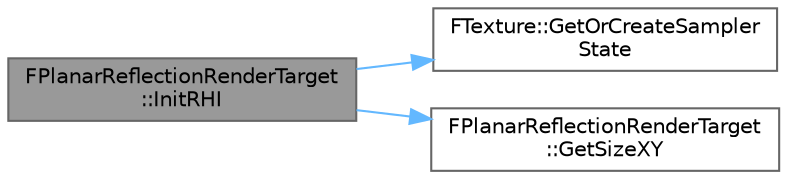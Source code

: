 digraph "FPlanarReflectionRenderTarget::InitRHI"
{
 // INTERACTIVE_SVG=YES
 // LATEX_PDF_SIZE
  bgcolor="transparent";
  edge [fontname=Helvetica,fontsize=10,labelfontname=Helvetica,labelfontsize=10];
  node [fontname=Helvetica,fontsize=10,shape=box,height=0.2,width=0.4];
  rankdir="LR";
  Node1 [id="Node000001",label="FPlanarReflectionRenderTarget\l::InitRHI",height=0.2,width=0.4,color="gray40", fillcolor="grey60", style="filled", fontcolor="black",tooltip="Initializes the RHI resources used by this resource."];
  Node1 -> Node2 [id="edge1_Node000001_Node000002",color="steelblue1",style="solid",tooltip=" "];
  Node2 [id="Node000002",label="FTexture::GetOrCreateSampler\lState",height=0.2,width=0.4,color="grey40", fillcolor="white", style="filled",URL="$d1/dda/classFTexture.html#a24fcf1f0d33c92da49e3e3b1411985f1",tooltip=" "];
  Node1 -> Node3 [id="edge2_Node000001_Node000003",color="steelblue1",style="solid",tooltip=" "];
  Node3 [id="Node000003",label="FPlanarReflectionRenderTarget\l::GetSizeXY",height=0.2,width=0.4,color="grey40", fillcolor="white", style="filled",URL="$d8/d14/classFPlanarReflectionRenderTarget.html#a441255ad9b6d1a43042037d51596cce0",tooltip=" "];
}

